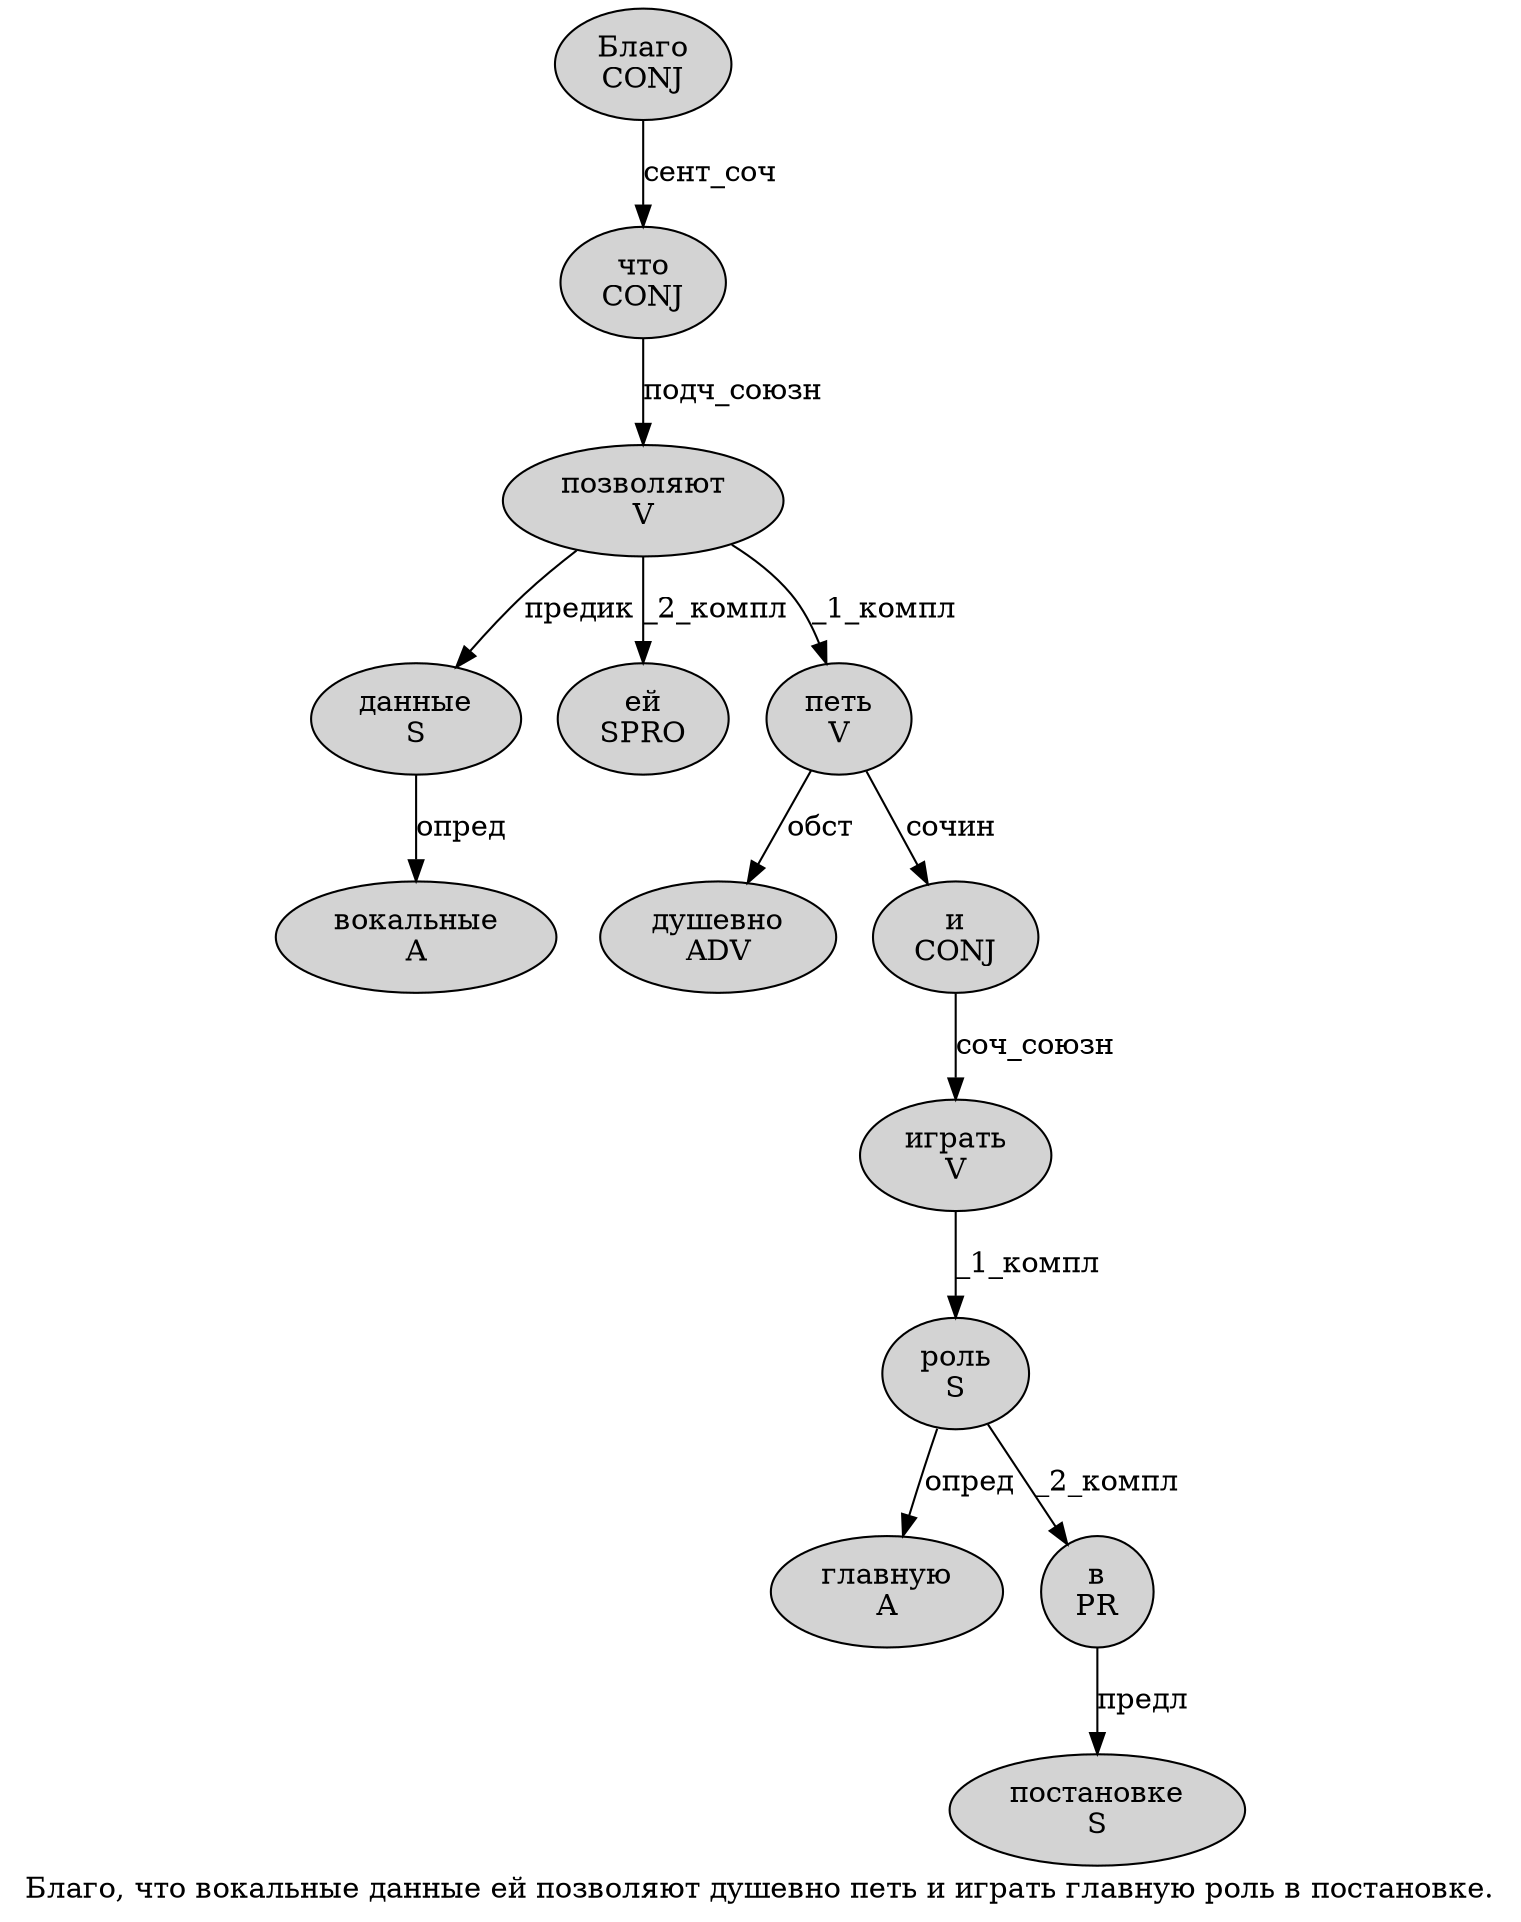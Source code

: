 digraph SENTENCE_1245 {
	graph [label="Благо, что вокальные данные ей позволяют душевно петь и играть главную роль в постановке."]
	node [style=filled]
		0 [label="Благо
CONJ" color="" fillcolor=lightgray penwidth=1 shape=ellipse]
		2 [label="что
CONJ" color="" fillcolor=lightgray penwidth=1 shape=ellipse]
		3 [label="вокальные
A" color="" fillcolor=lightgray penwidth=1 shape=ellipse]
		4 [label="данные
S" color="" fillcolor=lightgray penwidth=1 shape=ellipse]
		5 [label="ей
SPRO" color="" fillcolor=lightgray penwidth=1 shape=ellipse]
		6 [label="позволяют
V" color="" fillcolor=lightgray penwidth=1 shape=ellipse]
		7 [label="душевно
ADV" color="" fillcolor=lightgray penwidth=1 shape=ellipse]
		8 [label="петь
V" color="" fillcolor=lightgray penwidth=1 shape=ellipse]
		9 [label="и
CONJ" color="" fillcolor=lightgray penwidth=1 shape=ellipse]
		10 [label="играть
V" color="" fillcolor=lightgray penwidth=1 shape=ellipse]
		11 [label="главную
A" color="" fillcolor=lightgray penwidth=1 shape=ellipse]
		12 [label="роль
S" color="" fillcolor=lightgray penwidth=1 shape=ellipse]
		13 [label="в
PR" color="" fillcolor=lightgray penwidth=1 shape=ellipse]
		14 [label="постановке
S" color="" fillcolor=lightgray penwidth=1 shape=ellipse]
			8 -> 7 [label="обст"]
			8 -> 9 [label="сочин"]
			2 -> 6 [label="подч_союзн"]
			10 -> 12 [label="_1_компл"]
			9 -> 10 [label="соч_союзн"]
			6 -> 4 [label="предик"]
			6 -> 5 [label="_2_компл"]
			6 -> 8 [label="_1_компл"]
			12 -> 11 [label="опред"]
			12 -> 13 [label="_2_компл"]
			13 -> 14 [label="предл"]
			4 -> 3 [label="опред"]
			0 -> 2 [label="сент_соч"]
}